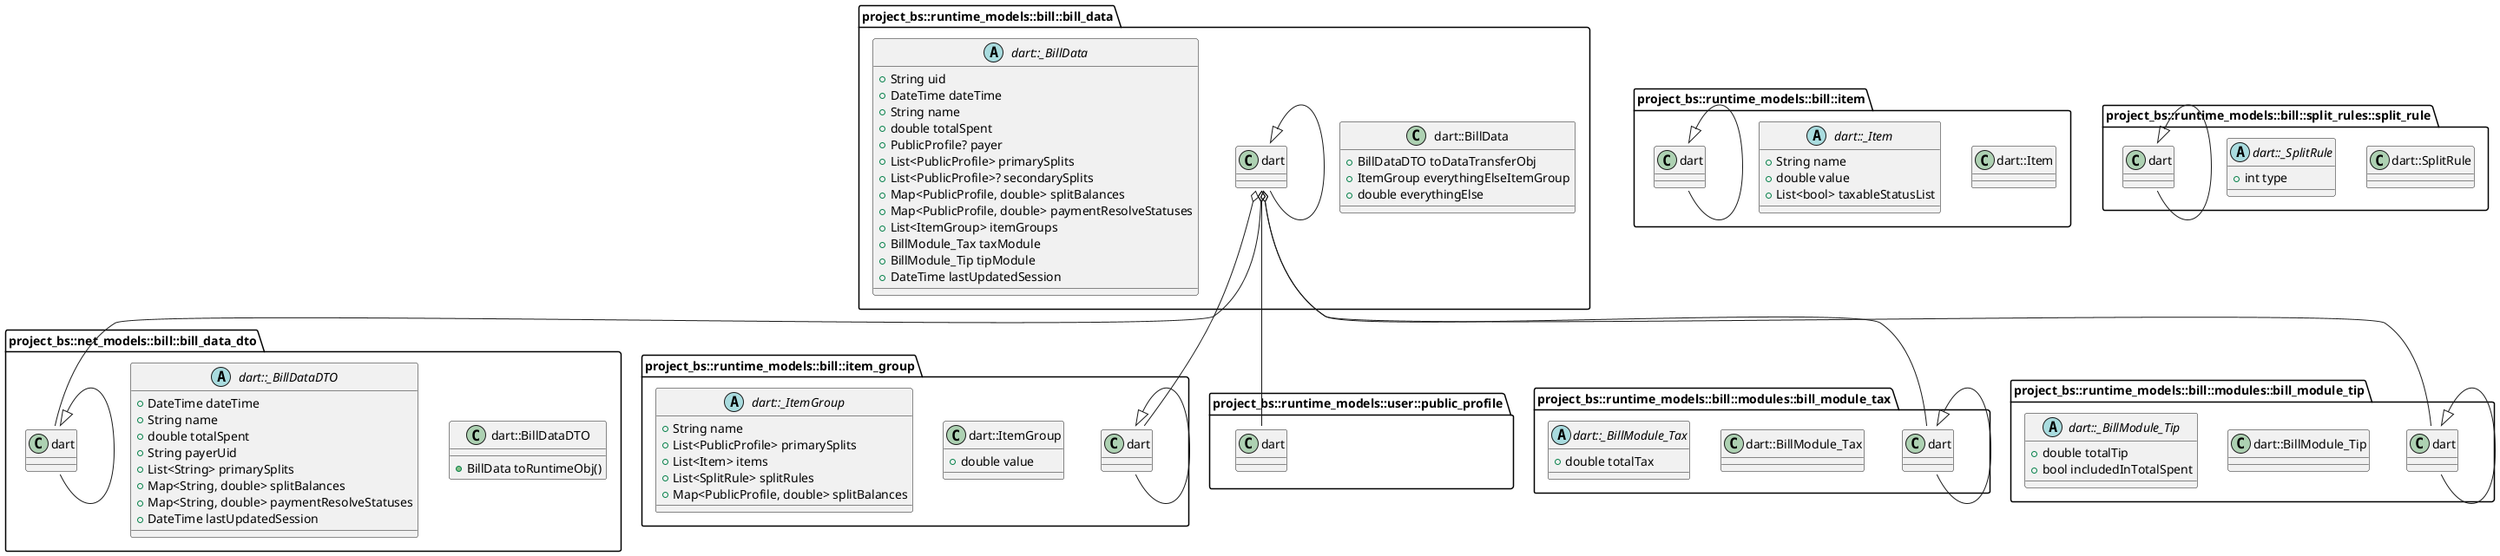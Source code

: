 @startuml Bill

class "project_bs::net_models::bill::bill_data_dto.dart::BillDataDTO" {
    +BillData toRuntimeObj()
}

' "project_bs::net_models::bill::bill_data_dto.dart::_$BillDataDTO" <|-- "project_bs::net_models::bill::bill_data_dto.dart::BillDataDTO"

' abstract class "project_bs::net_models::bill::bill_data_dto.dart::$BillDataDTOCopyWith" {
'     +$Res call()
' }

' class "project_bs::net_models::bill::bill_data_dto.dart::_$BillDataDTOCopyWithImpl" {
'     -$Val _value
'     -$Res Function($Val) _then
'     +$Res call()
' }

' "project_bs::net_models::bill::bill_data_dto.dart::_$BillDataDTOCopyWithImpl" o-- "null::$Res Function($Val)"
' "project_bs::net_models::bill::bill_data_dto.dart::$BillDataDTOCopyWith" <|-- "project_bs::net_models::bill::bill_data_dto.dart::_$BillDataDTOCopyWithImpl"

' abstract class "project_bs::net_models::bill::bill_data_dto.dart::_$$BillDataDTOImplCopyWith" {
'     +$Res call()
' }

' "project_bs::net_models::bill::bill_data_dto.dart::$BillDataDTOCopyWith" <|-- "project_bs::net_models::bill::bill_data_dto.dart::_$$BillDataDTOImplCopyWith"

' class "project_bs::net_models::bill::bill_data_dto.dart::__$$BillDataDTOImplCopyWithImpl" {
'     +$Res call()
' }

' "project_bs::net_models::bill::bill_data_dto.dart::_$BillDataDTOCopyWithImpl" <|-- "project_bs::net_models::bill::bill_data_dto.dart::__$$BillDataDTOImplCopyWithImpl"
' "project_bs::net_models::bill::bill_data_dto.dart::_$$BillDataDTOImplCopyWith" <|-- "project_bs::net_models::bill::bill_data_dto.dart::__$$BillDataDTOImplCopyWithImpl"

' class "project_bs::net_models::bill::bill_data_dto.dart::_$BillDataDTOImpl" {
'     +DateTime dateTime
'     +String name
'     +double totalSpent
'     +String payerUid
'     -List<String> _primarySplits
'     -Map<String, double> _splitBalances
'     -Map<String, double> _paymentResolveStatuses
'     +DateTime lastUpdatedSession
'     +List<String> primarySplits
'     +Map<String, double> splitBalances
'     +Map<String, double> paymentResolveStatuses
'     +int hashCode
'     +_$$BillDataDTOImplCopyWith<_$BillDataDTOImpl> copyWith
'     +String toString()
'     +bool ==()
'     +Map<String, dynamic> toJson()
' }

' "project_bs::net_models::bill::bill_data_dto.dart::_$BillDataDTOImpl" o-- "project_bs::net_models::bill::bill_data_dto.dart::_$$BillDataDTOImplCopyWith<_$BillDataDTOImpl>"
' "project_bs::net_models::bill::bill_data_dto.dart::_BillDataDTO" <|-- "project_bs::net_models::bill::bill_data_dto.dart::_$BillDataDTOImpl"

abstract class "project_bs::net_models::bill::bill_data_dto.dart::_BillDataDTO" {
    +DateTime dateTime
    +String name
    +double totalSpent
    +String payerUid
    +List<String> primarySplits
    +Map<String, double> splitBalances
    +Map<String, double> paymentResolveStatuses
    +DateTime lastUpdatedSession
    ' +_$$BillDataDTOImplCopyWith<_$BillDataDTOImpl> copyWith
}

' "project_bs::net_models::bill::bill_data_dto.dart::_BillDataDTO" o-- "project_bs::net_models::bill::bill_data_dto.dart::_$$BillDataDTOImplCopyWith<_$BillDataDTOImpl>"
"project_bs::net_models::bill::bill_data_dto.dart::BillDataDTO" <|-- "project_bs::net_models::bill::bill_data_dto.dart::_BillDataDTO"

' abstract class "project_bs::net_models::bill::bill_data_dto.dart::_$BillDataDTO" {
'     +DateTime dateTime
'     +String name
'     +double totalSpent
'     +String payerUid
'     +List<String> primarySplits
'     +Map<String, double> splitBalances
'     +Map<String, double> paymentResolveStatuses
'     +DateTime lastUpdatedSession
'     +$BillDataDTOCopyWith<BillDataDTO> copyWith
'     +Map<String, dynamic> toJson()
' }

' "project_bs::net_models::bill::bill_data_dto.dart::_$BillDataDTO" o-- "project_bs::net_models::bill::bill_data_dto.dart::$BillDataDTOCopyWith<BillDataDTO>"




class "project_bs::runtime_models::bill::bill_data.dart::BillData" {
    +BillDataDTO toDataTransferObj
    +ItemGroup everythingElseItemGroup
    +double everythingElse
}

"project_bs::runtime_models::bill::bill_data.dart::BillData" o-- "project_bs::net_models::bill::bill_data_dto.dart::BillDataDTO"
"project_bs::runtime_models::bill::bill_data.dart::BillData" o-- "project_bs::runtime_models::bill::item_group.dart::ItemGroup"
' "project_bs::runtime_models::bill::bill_data.dart::_$BillData" <|-- "project_bs::runtime_models::bill::bill_data.dart::BillData"

' abstract class "project_bs::runtime_models::bill::bill_data.dart::$BillDataCopyWith" {
'     +$PublicProfileCopyWith<$Res>? payer
'     +$BillModule_TaxCopyWith<$Res> taxModule
'     +$BillModule_TipCopyWith<$Res> tipModule
'     +$Res call()
' }

' "project_bs::runtime_models::bill::bill_data.dart::$BillDataCopyWith" o-- "project_bs::runtime_models::user::public_profile.dart::$PublicProfileCopyWith<$Res>"
' "project_bs::runtime_models::bill::bill_data.dart::$BillDataCopyWith" o-- "project_bs::runtime_models::bill::modules::bill_module_tax.dart::$BillModule_TaxCopyWith<$Res>"
' "project_bs::runtime_models::bill::bill_data.dart::$BillDataCopyWith" o-- "project_bs::runtime_models::bill::modules::bill_module_tip.dart::$BillModule_TipCopyWith<$Res>"

' class "project_bs::runtime_models::bill::bill_data.dart::_$BillDataCopyWithImpl" {
'     -$Val _value
'     -$Res Function($Val) _then
'     +$PublicProfileCopyWith<$Res>? payer
'     +$BillModule_TaxCopyWith<$Res> taxModule
'     +$BillModule_TipCopyWith<$Res> tipModule
'     +$Res call()
' }

' "project_bs::runtime_models::bill::bill_data.dart::_$BillDataCopyWithImpl" o-- "null::$Res Function($Val)"
' "project_bs::runtime_models::bill::bill_data.dart::_$BillDataCopyWithImpl" o-- "project_bs::runtime_models::user::public_profile.dart::$PublicProfileCopyWith<$Res>"
' "project_bs::runtime_models::bill::bill_data.dart::_$BillDataCopyWithImpl" o-- "project_bs::runtime_models::bill::modules::bill_module_tax.dart::$BillModule_TaxCopyWith<$Res>"
' "project_bs::runtime_models::bill::bill_data.dart::_$BillDataCopyWithImpl" o-- "project_bs::runtime_models::bill::modules::bill_module_tip.dart::$BillModule_TipCopyWith<$Res>"
' "project_bs::runtime_models::bill::bill_data.dart::$BillDataCopyWith" <|-- "project_bs::runtime_models::bill::bill_data.dart::_$BillDataCopyWithImpl"

' abstract class "project_bs::runtime_models::bill::bill_data.dart::_$$BillDataImplCopyWith" {
'     +$PublicProfileCopyWith<$Res>? payer
'     +$BillModule_TaxCopyWith<$Res> taxModule
'     +$BillModule_TipCopyWith<$Res> tipModule
'     +$Res call()
' }

' "project_bs::runtime_models::bill::bill_data.dart::_$$BillDataImplCopyWith" o-- "project_bs::runtime_models::user::public_profile.dart::$PublicProfileCopyWith<$Res>"
' "project_bs::runtime_models::bill::bill_data.dart::_$$BillDataImplCopyWith" o-- "project_bs::runtime_models::bill::modules::bill_module_tax.dart::$BillModule_TaxCopyWith<$Res>"
' "project_bs::runtime_models::bill::bill_data.dart::_$$BillDataImplCopyWith" o-- "project_bs::runtime_models::bill::modules::bill_module_tip.dart::$BillModule_TipCopyWith<$Res>"
' "project_bs::runtime_models::bill::bill_data.dart::$BillDataCopyWith" <|-- "project_bs::runtime_models::bill::bill_data.dart::_$$BillDataImplCopyWith"

' class "project_bs::runtime_models::bill::bill_data.dart::__$$BillDataImplCopyWithImpl" {
'     +$Res call()
' }

' "project_bs::runtime_models::bill::bill_data.dart::_$BillDataCopyWithImpl" <|-- "project_bs::runtime_models::bill::bill_data.dart::__$$BillDataImplCopyWithImpl"
' "project_bs::runtime_models::bill::bill_data.dart::_$$BillDataImplCopyWith" <|-- "project_bs::runtime_models::bill::bill_data.dart::__$$BillDataImplCopyWithImpl"

' class "project_bs::runtime_models::bill::bill_data.dart::_$BillDataImpl" {
'     +String uid
'     +DateTime dateTime
'     +String name
'     +double totalSpent
'     +PublicProfile? payer
'     +List<PublicProfile> primarySplits
'     +List<PublicProfile>? secondarySplits
'     +Map<PublicProfile, double> splitBalances
'     +Map<PublicProfile, double> paymentResolveStatuses
'     +List<ItemGroup> itemGroups
'     +BillModule_Tax taxModule
'     +BillModule_Tip tipModule
'     +DateTime lastUpdatedSession
'     +_$$BillDataImplCopyWith<_$BillDataImpl> copyWith
'     +String toString()
' }

' "project_bs::runtime_models::bill::bill_data.dart::_$BillDataImpl" o-- "project_bs::runtime_models::user::public_profile.dart::PublicProfile"
' "project_bs::runtime_models::bill::bill_data.dart::_$BillDataImpl" o-- "project_bs::runtime_models::bill::modules::bill_module_tax.dart::BillModule_Tax"
' "project_bs::runtime_models::bill::bill_data.dart::_$BillDataImpl" o-- "project_bs::runtime_models::bill::modules::bill_module_tip.dart::BillModule_Tip"
' "project_bs::runtime_models::bill::bill_data.dart::_$BillDataImpl" o-- "project_bs::runtime_models::bill::bill_data.dart::_$$BillDataImplCopyWith<_$BillDataImpl>"
' "project_bs::runtime_models::bill::bill_data.dart::_BillData" <|-- "project_bs::runtime_models::bill::bill_data.dart::_$BillDataImpl"

abstract class "project_bs::runtime_models::bill::bill_data.dart::_BillData" {
    +String uid
    +DateTime dateTime
    +String name
    +double totalSpent
    +PublicProfile? payer
    +List<PublicProfile> primarySplits
    +List<PublicProfile>? secondarySplits
    +Map<PublicProfile, double> splitBalances
    +Map<PublicProfile, double> paymentResolveStatuses
    +List<ItemGroup> itemGroups
    +BillModule_Tax taxModule
    +BillModule_Tip tipModule
    +DateTime lastUpdatedSession
    ' +_$$BillDataImplCopyWith<_$BillDataImpl> copyWith
}

"project_bs::runtime_models::bill::bill_data.dart::_BillData" o-- "project_bs::runtime_models::user::public_profile.dart::PublicProfile"
"project_bs::runtime_models::bill::bill_data.dart::_BillData" o-- "project_bs::runtime_models::bill::modules::bill_module_tax.dart::BillModule_Tax"
"project_bs::runtime_models::bill::bill_data.dart::_BillData" o-- "project_bs::runtime_models::bill::modules::bill_module_tip.dart::BillModule_Tip"
' "project_bs::runtime_models::bill::bill_data.dart::_BillData" o-- "project_bs::runtime_models::bill::bill_data.dart::_$$BillDataImplCopyWith<_$BillDataImpl>"
"project_bs::runtime_models::bill::bill_data.dart::BillData" <|-- "project_bs::runtime_models::bill::bill_data.dart::_BillData"

' abstract class "project_bs::runtime_models::bill::bill_data.dart::_$BillData" {
'     +String uid
'     +DateTime dateTime
'     +String name
'     +double totalSpent
'     +PublicProfile? payer
'     +List<PublicProfile> primarySplits
'     +List<PublicProfile>? secondarySplits
'     +Map<PublicProfile, double> splitBalances
'     +Map<PublicProfile, double> paymentResolveStatuses
'     +List<ItemGroup> itemGroups
'     +BillModule_Tax taxModule
'     +BillModule_Tip tipModule
'     +DateTime lastUpdatedSession
'     +$BillDataCopyWith<BillData> copyWith
' }

' "project_bs::runtime_models::bill::bill_data.dart::_$BillData" o-- "project_bs::runtime_models::user::public_profile.dart::PublicProfile"
' "project_bs::runtime_models::bill::bill_data.dart::_$BillData" o-- "project_bs::runtime_models::bill::modules::bill_module_tax.dart::BillModule_Tax"
' "project_bs::runtime_models::bill::bill_data.dart::_$BillData" o-- "project_bs::runtime_models::bill::modules::bill_module_tip.dart::BillModule_Tip"
' "project_bs::runtime_models::bill::bill_data.dart::_$BillData" o-- "project_bs::runtime_models::bill::bill_data.dart::$BillDataCopyWith<BillData>"

class "project_bs::runtime_models::bill::item.dart::Item" {
}

' "project_bs::runtime_models::bill::item.dart::_$Item" <|-- "project_bs::runtime_models::bill::item.dart::Item"

' abstract class "project_bs::runtime_models::bill::item.dart::$ItemCopyWith" {
'     +$Res call()
' }

' class "project_bs::runtime_models::bill::item.dart::_$ItemCopyWithImpl" {
'     -$Val _value
'     -$Res Function($Val) _then
'     +$Res call()
' }

' "project_bs::runtime_models::bill::item.dart::_$ItemCopyWithImpl" o-- "null::$Res Function($Val)"
' "project_bs::runtime_models::bill::item.dart::$ItemCopyWith" <|-- "project_bs::runtime_models::bill::item.dart::_$ItemCopyWithImpl"

' abstract class "project_bs::runtime_models::bill::item.dart::_$$ItemImplCopyWith" {
'     +$Res call()
' }

' "project_bs::runtime_models::bill::item.dart::$ItemCopyWith" <|-- "project_bs::runtime_models::bill::item.dart::_$$ItemImplCopyWith"

' class "project_bs::runtime_models::bill::item.dart::__$$ItemImplCopyWithImpl" {
'     +$Res call()
' }

' "project_bs::runtime_models::bill::item.dart::_$ItemCopyWithImpl" <|-- "project_bs::runtime_models::bill::item.dart::__$$ItemImplCopyWithImpl"
' "project_bs::runtime_models::bill::item.dart::_$$ItemImplCopyWith" <|-- "project_bs::runtime_models::bill::item.dart::__$$ItemImplCopyWithImpl"

' class "project_bs::runtime_models::bill::item.dart::_$ItemImpl" {
'     +String name
'     +double value
'     -List<bool> _taxableStatusList
'     +List<bool> taxableStatusList
'     +int hashCode
'     +_$$ItemImplCopyWith<_$ItemImpl> copyWith
'     +String toString()
'     +bool ==()
' }

' "project_bs::runtime_models::bill::item.dart::_$ItemImpl" o-- "project_bs::runtime_models::bill::item.dart::_$$ItemImplCopyWith<_$ItemImpl>"
' "project_bs::runtime_models::bill::item.dart::_Item" <|-- "project_bs::runtime_models::bill::item.dart::_$ItemImpl"

abstract class "project_bs::runtime_models::bill::item.dart::_Item" {
    +String name
    +double value
    +List<bool> taxableStatusList
    ' +_$$ItemImplCopyWith<_$ItemImpl> copyWith
}

' "project_bs::runtime_models::bill::item.dart::_Item" o-- "project_bs::runtime_models::bill::item.dart::_$$ItemImplCopyWith<_$ItemImpl>"
"project_bs::runtime_models::bill::item.dart::Item" <|-- "project_bs::runtime_models::bill::item.dart::_Item"

' abstract class "project_bs::runtime_models::bill::item.dart::_$Item" {
'     +String name
'     +double value
'     +List<bool> taxableStatusList
'     +$ItemCopyWith<Item> copyWith
' }

' "project_bs::runtime_models::bill::item.dart::_$Item" o-- "project_bs::runtime_models::bill::item.dart::$ItemCopyWith<Item>"

class "project_bs::runtime_models::bill::item_group.dart::ItemGroup" {
    +double value
}

' "project_bs::runtime_models::bill::item_group.dart::_$ItemGroup" <|-- "project_bs::runtime_models::bill::item_group.dart::ItemGroup"

' abstract class "project_bs::runtime_models::bill::item_group.dart::$ItemGroupCopyWith" {
'     +$Res call()
' }

' class "project_bs::runtime_models::bill::item_group.dart::_$ItemGroupCopyWithImpl" {
'     -$Val _value
'     -$Res Function($Val) _then
'     +$Res call()
' }

' "project_bs::runtime_models::bill::item_group.dart::_$ItemGroupCopyWithImpl" o-- "null::$Res Function($Val)"
' "project_bs::runtime_models::bill::item_group.dart::$ItemGroupCopyWith" <|-- "project_bs::runtime_models::bill::item_group.dart::_$ItemGroupCopyWithImpl"

' abstract class "project_bs::runtime_models::bill::item_group.dart::_$$ItemGroupImplCopyWith" {
'     +$Res call()
' }

' "project_bs::runtime_models::bill::item_group.dart::$ItemGroupCopyWith" <|-- "project_bs::runtime_models::bill::item_group.dart::_$$ItemGroupImplCopyWith"

' class "project_bs::runtime_models::bill::item_group.dart::__$$ItemGroupImplCopyWithImpl" {
'     +$Res call()
' }

' "project_bs::runtime_models::bill::item_group.dart::_$ItemGroupCopyWithImpl" <|-- "project_bs::runtime_models::bill::item_group.dart::__$$ItemGroupImplCopyWithImpl"
' "project_bs::runtime_models::bill::item_group.dart::_$$ItemGroupImplCopyWith" <|-- "project_bs::runtime_models::bill::item_group.dart::__$$ItemGroupImplCopyWithImpl"

' class "project_bs::runtime_models::bill::item_group.dart::_$ItemGroupImpl" {
'     +String name
'     -List<PublicProfile> _primarySplits
'     -List<Item> _items
'     -List<SplitRule> _splitRules
'     -Map<PublicProfile, double> _splitBalances
'     +List<PublicProfile> primarySplits
'     +List<Item> items
'     +List<SplitRule> splitRules
'     +Map<PublicProfile, double> splitBalances
'     +int hashCode
'     +_$$ItemGroupImplCopyWith<_$ItemGroupImpl> copyWith
'     +String toString()
'     +bool ==()
' }

' "project_bs::runtime_models::bill::item_group.dart::_$ItemGroupImpl" o-- "project_bs::runtime_models::bill::item_group.dart::_$$ItemGroupImplCopyWith<_$ItemGroupImpl>"
' "project_bs::runtime_models::bill::item_group.dart::_ItemGroup" <|-- "project_bs::runtime_models::bill::item_group.dart::_$ItemGroupImpl"

abstract class "project_bs::runtime_models::bill::item_group.dart::_ItemGroup" {
    +String name
    +List<PublicProfile> primarySplits
    +List<Item> items
    +List<SplitRule> splitRules
    +Map<PublicProfile, double> splitBalances
    ' +_$$ItemGroupImplCopyWith<_$ItemGroupImpl> copyWith
}

' "project_bs::runtime_models::bill::item_group.dart::_ItemGroup" o-- "project_bs::runtime_models::bill::item_group.dart::_$$ItemGroupImplCopyWith<_$ItemGroupImpl>"
"project_bs::runtime_models::bill::item_group.dart::ItemGroup" <|-- "project_bs::runtime_models::bill::item_group.dart::_ItemGroup"

' abstract class "project_bs::runtime_models::bill::item_group.dart::_$ItemGroup" {
'     +String name
'     +List<PublicProfile> primarySplits
'     +List<Item> items
'     +List<SplitRule> splitRules
'     +Map<PublicProfile, double> splitBalances
'     +$ItemGroupCopyWith<ItemGroup> copyWith
' }

' "project_bs::runtime_models::bill::item_group.dart::_$ItemGroup" o-- "project_bs::runtime_models::bill::item_group.dart::$ItemGroupCopyWith<ItemGroup>"

class "project_bs::runtime_models::bill::modules::bill_module_tax.dart::BillModule_Tax" {
}

' "project_bs::runtime_models::bill::modules::bill_module_tax.dart::_$BillModule_Tax" <|-- "project_bs::runtime_models::bill::modules::bill_module_tax.dart::BillModule_Tax"

' abstract class "project_bs::runtime_models::bill::modules::bill_module_tax.dart::$BillModule_TaxCopyWith" {
'     +$Res call()
' }

' class "project_bs::runtime_models::bill::modules::bill_module_tax.dart::_$BillModule_TaxCopyWithImpl" {
'     -$Val _value
'     -$Res Function($Val) _then
'     +$Res call()
' }

' "project_bs::runtime_models::bill::modules::bill_module_tax.dart::_$BillModule_TaxCopyWithImpl" o-- "null::$Res Function($Val)"
' "project_bs::runtime_models::bill::modules::bill_module_tax.dart::$BillModule_TaxCopyWith" <|-- "project_bs::runtime_models::bill::modules::bill_module_tax.dart::_$BillModule_TaxCopyWithImpl"

' abstract class "project_bs::runtime_models::bill::modules::bill_module_tax.dart::_$$BillModule_TaxImplCopyWith" {
'     +$Res call()
' }

' "project_bs::runtime_models::bill::modules::bill_module_tax.dart::$BillModule_TaxCopyWith" <|-- "project_bs::runtime_models::bill::modules::bill_module_tax.dart::_$$BillModule_TaxImplCopyWith"

' class "project_bs::runtime_models::bill::modules::bill_module_tax.dart::__$$BillModule_TaxImplCopyWithImpl" {
'     +$Res call()
' }

' "project_bs::runtime_models::bill::modules::bill_module_tax.dart::_$BillModule_TaxCopyWithImpl" <|-- "project_bs::runtime_models::bill::modules::bill_module_tax.dart::__$$BillModule_TaxImplCopyWithImpl"
' "project_bs::runtime_models::bill::modules::bill_module_tax.dart::_$$BillModule_TaxImplCopyWith" <|-- "project_bs::runtime_models::bill::modules::bill_module_tax.dart::__$$BillModule_TaxImplCopyWithImpl"

' class "project_bs::runtime_models::bill::modules::bill_module_tax.dart::_$BillModule_TaxImpl" {
'     +double totalTax
'     +int hashCode
'     +_$$BillModule_TaxImplCopyWith<_$BillModule_TaxImpl> copyWith
'     +String toString()
'     +bool ==()
' }

' "project_bs::runtime_models::bill::modules::bill_module_tax.dart::_$BillModule_TaxImpl" o-- "project_bs::runtime_models::bill::modules::bill_module_tax.dart::_$$BillModule_TaxImplCopyWith<_$BillModule_TaxImpl>"
' "project_bs::runtime_models::bill::modules::bill_module_tax.dart::_BillModule_Tax" <|-- "project_bs::runtime_models::bill::modules::bill_module_tax.dart::_$BillModule_TaxImpl"

abstract class "project_bs::runtime_models::bill::modules::bill_module_tax.dart::_BillModule_Tax" {
    +double totalTax
    ' +_$$BillModule_TaxImplCopyWith<_$BillModule_TaxImpl> copyWith
}

' "project_bs::runtime_models::bill::modules::bill_module_tax.dart::_BillModule_Tax" o-- "project_bs::runtime_models::bill::modules::bill_module_tax.dart::_$$BillModule_TaxImplCopyWith<_$BillModule_TaxImpl>"
"project_bs::runtime_models::bill::modules::bill_module_tax.dart::BillModule_Tax" <|-- "project_bs::runtime_models::bill::modules::bill_module_tax.dart::_BillModule_Tax"

' abstract class "project_bs::runtime_models::bill::modules::bill_module_tax.dart::_$BillModule_Tax" {
'     +double totalTax
'     +$BillModule_TaxCopyWith<BillModule_Tax> copyWith
' }

' "project_bs::runtime_models::bill::modules::bill_module_tax.dart::_$BillModule_Tax" o-- "project_bs::runtime_models::bill::modules::bill_module_tax.dart::$BillModule_TaxCopyWith<BillModule_Tax>"

class "project_bs::runtime_models::bill::modules::bill_module_tip.dart::BillModule_Tip" {
}

' "project_bs::runtime_models::bill::modules::bill_module_tip.dart::_$BillModule_Tip" <|-- "project_bs::runtime_models::bill::modules::bill_module_tip.dart::BillModule_Tip"

' abstract class "project_bs::runtime_models::bill::modules::bill_module_tip.dart::$BillModule_TipCopyWith" {
'     +$Res call()
' }

' class "project_bs::runtime_models::bill::modules::bill_module_tip.dart::_$BillModule_TipCopyWithImpl" {
'     -$Val _value
'     -$Res Function($Val) _then
'     +$Res call()
' }

' "project_bs::runtime_models::bill::modules::bill_module_tip.dart::_$BillModule_TipCopyWithImpl" o-- "null::$Res Function($Val)"
' "project_bs::runtime_models::bill::modules::bill_module_tip.dart::$BillModule_TipCopyWith" <|-- "project_bs::runtime_models::bill::modules::bill_module_tip.dart::_$BillModule_TipCopyWithImpl"

' abstract class "project_bs::runtime_models::bill::modules::bill_module_tip.dart::_$$BillModule_TipImplCopyWith" {
'     +$Res call()
' }

' "project_bs::runtime_models::bill::modules::bill_module_tip.dart::$BillModule_TipCopyWith" <|-- "project_bs::runtime_models::bill::modules::bill_module_tip.dart::_$$BillModule_TipImplCopyWith"

' class "project_bs::runtime_models::bill::modules::bill_module_tip.dart::__$$BillModule_TipImplCopyWithImpl" {
'     +$Res call()
' }

' "project_bs::runtime_models::bill::modules::bill_module_tip.dart::_$BillModule_TipCopyWithImpl" <|-- "project_bs::runtime_models::bill::modules::bill_module_tip.dart::__$$BillModule_TipImplCopyWithImpl"
' "project_bs::runtime_models::bill::modules::bill_module_tip.dart::_$$BillModule_TipImplCopyWith" <|-- "project_bs::runtime_models::bill::modules::bill_module_tip.dart::__$$BillModule_TipImplCopyWithImpl"

' class "project_bs::runtime_models::bill::modules::bill_module_tip.dart::_$BillModule_TipImpl" {
'     +double totalTip
'     +bool includedInTotalSpent
'     +int hashCode
'     +_$$BillModule_TipImplCopyWith<_$BillModule_TipImpl> copyWith
'     +String toString()
'     +bool ==()
' }

' "project_bs::runtime_models::bill::modules::bill_module_tip.dart::_$BillModule_TipImpl" o-- "project_bs::runtime_models::bill::modules::bill_module_tip.dart::_$$BillModule_TipImplCopyWith<_$BillModule_TipImpl>"
' "project_bs::runtime_models::bill::modules::bill_module_tip.dart::_BillModule_Tip" <|-- "project_bs::runtime_models::bill::modules::bill_module_tip.dart::_$BillModule_TipImpl"

abstract class "project_bs::runtime_models::bill::modules::bill_module_tip.dart::_BillModule_Tip" {
    +double totalTip
    +bool includedInTotalSpent
    ' +_$$BillModule_TipImplCopyWith<_$BillModule_TipImpl> copyWith
}

' "project_bs::runtime_models::bill::modules::bill_module_tip.dart::_BillModule_Tip" o-- "project_bs::runtime_models::bill::modules::bill_module_tip.dart::_$$BillModule_TipImplCopyWith<_$BillModule_TipImpl>"
"project_bs::runtime_models::bill::modules::bill_module_tip.dart::BillModule_Tip" <|-- "project_bs::runtime_models::bill::modules::bill_module_tip.dart::_BillModule_Tip"

' abstract class "project_bs::runtime_models::bill::modules::bill_module_tip.dart::_$BillModule_Tip" {
'     +double totalTip
'     +bool includedInTotalSpent
'     +$BillModule_TipCopyWith<BillModule_Tip> copyWith
' }

' "project_bs::runtime_models::bill::modules::bill_module_tip.dart::_$BillModule_Tip" o-- "project_bs::runtime_models::bill::modules::bill_module_tip.dart::$BillModule_TipCopyWith<BillModule_Tip>"

class "project_bs::runtime_models::bill::split_rules::split_rule.dart::SplitRule" {
}

' "project_bs::runtime_models::bill::split_rules::split_rule.dart::_$SplitRule" <|-- "project_bs::runtime_models::bill::split_rules::split_rule.dart::SplitRule"

' abstract class "project_bs::runtime_models::bill::split_rules::split_rule.dart::$SplitRuleCopyWith" {
'     +$Res call()
' }

' class "project_bs::runtime_models::bill::split_rules::split_rule.dart::_$SplitRuleCopyWithImpl" {
'     -$Val _value
'     -$Res Function($Val) _then
'     +$Res call()
' }

' "project_bs::runtime_models::bill::split_rules::split_rule.dart::_$SplitRuleCopyWithImpl" o-- "null::$Res Function($Val)"
' "project_bs::runtime_models::bill::split_rules::split_rule.dart::$SplitRuleCopyWith" <|-- "project_bs::runtime_models::bill::split_rules::split_rule.dart::_$SplitRuleCopyWithImpl"

' abstract class "project_bs::runtime_models::bill::split_rules::split_rule.dart::_$$SplitRuleImplCopyWith" {
'     +$Res call()
' }

' "project_bs::runtime_models::bill::split_rules::split_rule.dart::$SplitRuleCopyWith" <|-- "project_bs::runtime_models::bill::split_rules::split_rule.dart::_$$SplitRuleImplCopyWith"

' class "project_bs::runtime_models::bill::split_rules::split_rule.dart::__$$SplitRuleImplCopyWithImpl" {
'     +$Res call()
' }

' "project_bs::runtime_models::bill::split_rules::split_rule.dart::_$SplitRuleCopyWithImpl" <|-- "project_bs::runtime_models::bill::split_rules::split_rule.dart::__$$SplitRuleImplCopyWithImpl"
' "project_bs::runtime_models::bill::split_rules::split_rule.dart::_$$SplitRuleImplCopyWith" <|-- "project_bs::runtime_models::bill::split_rules::split_rule.dart::__$$SplitRuleImplCopyWithImpl"

' class "project_bs::runtime_models::bill::split_rules::split_rule.dart::_$SplitRuleImpl" {
'     +int type
'     +int hashCode
'     +_$$SplitRuleImplCopyWith<_$SplitRuleImpl> copyWith
'     +String toString()
'     +bool ==()
'     +Map<String, dynamic> toJson()
' }

' "project_bs::runtime_models::bill::split_rules::split_rule.dart::_$SplitRuleImpl" o-- "project_bs::runtime_models::bill::split_rules::split_rule.dart::_$$SplitRuleImplCopyWith<_$SplitRuleImpl>"
' "project_bs::runtime_models::bill::split_rules::split_rule.dart::_SplitRule" <|-- "project_bs::runtime_models::bill::split_rules::split_rule.dart::_$SplitRuleImpl"

abstract class "project_bs::runtime_models::bill::split_rules::split_rule.dart::_SplitRule" {
    +int type
    ' +_$$SplitRuleImplCopyWith<_$SplitRuleImpl> copyWith
}

' "project_bs::runtime_models::bill::split_rules::split_rule.dart::_SplitRule" o-- "project_bs::runtime_models::bill::split_rules::split_rule.dart::_$$SplitRuleImplCopyWith<_$SplitRuleImpl>"
"project_bs::runtime_models::bill::split_rules::split_rule.dart::SplitRule" <|-- "project_bs::runtime_models::bill::split_rules::split_rule.dart::_SplitRule"

' abstract class "project_bs::runtime_models::bill::split_rules::split_rule.dart::_$SplitRule" {
'     +int type
'     +$SplitRuleCopyWith<SplitRule> copyWith
'     +Map<String, dynamic> toJson()
' }

' "project_bs::runtime_models::bill::split_rules::split_rule.dart::_$SplitRule" o-- "project_bs::runtime_models::bill::split_rules::split_rule.dart::$SplitRuleCopyWith<SplitRule>"

@enduml